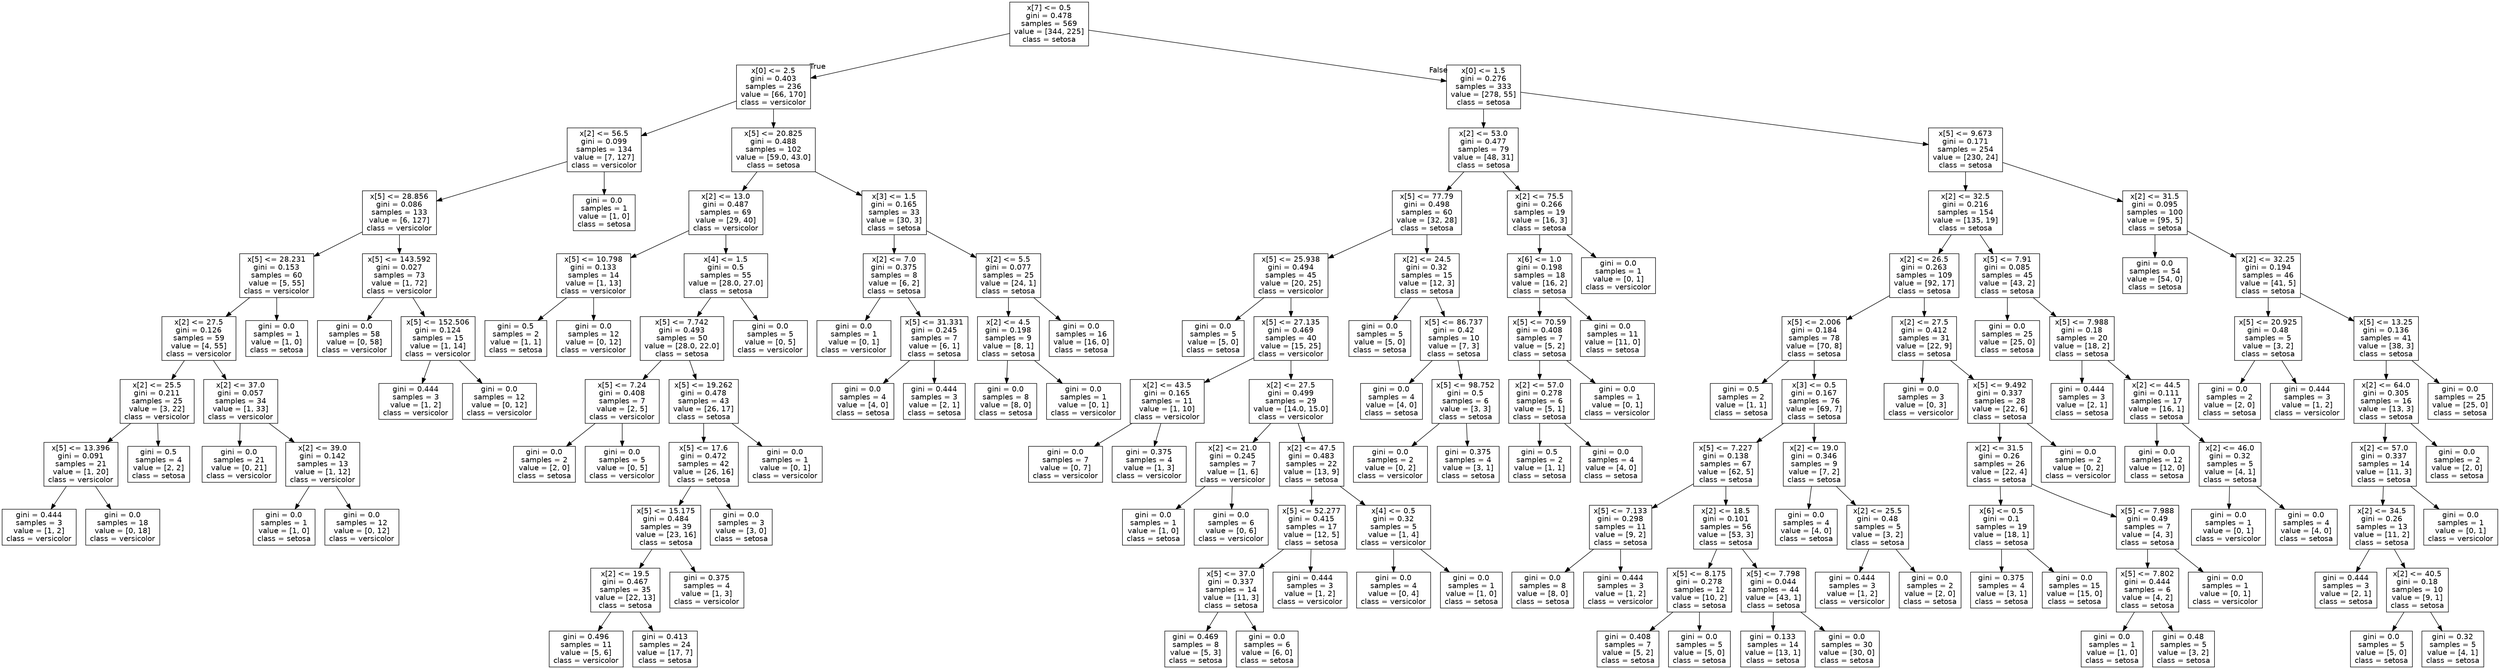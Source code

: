 digraph Tree {
node [shape=box, fontname="helvetica"] ;
edge [fontname="helvetica"] ;
0 [label="x[7] <= 0.5\ngini = 0.478\nsamples = 569\nvalue = [344, 225]\nclass = setosa"] ;
1 [label="x[0] <= 2.5\ngini = 0.403\nsamples = 236\nvalue = [66, 170]\nclass = versicolor"] ;
0 -> 1 [labeldistance=2.5, labelangle=45, headlabel="True"] ;
2 [label="x[2] <= 56.5\ngini = 0.099\nsamples = 134\nvalue = [7, 127]\nclass = versicolor"] ;
1 -> 2 ;
3 [label="x[5] <= 28.856\ngini = 0.086\nsamples = 133\nvalue = [6, 127]\nclass = versicolor"] ;
2 -> 3 ;
4 [label="x[5] <= 28.231\ngini = 0.153\nsamples = 60\nvalue = [5, 55]\nclass = versicolor"] ;
3 -> 4 ;
5 [label="x[2] <= 27.5\ngini = 0.126\nsamples = 59\nvalue = [4, 55]\nclass = versicolor"] ;
4 -> 5 ;
6 [label="x[2] <= 25.5\ngini = 0.211\nsamples = 25\nvalue = [3, 22]\nclass = versicolor"] ;
5 -> 6 ;
7 [label="x[5] <= 13.396\ngini = 0.091\nsamples = 21\nvalue = [1, 20]\nclass = versicolor"] ;
6 -> 7 ;
8 [label="gini = 0.444\nsamples = 3\nvalue = [1, 2]\nclass = versicolor"] ;
7 -> 8 ;
9 [label="gini = 0.0\nsamples = 18\nvalue = [0, 18]\nclass = versicolor"] ;
7 -> 9 ;
10 [label="gini = 0.5\nsamples = 4\nvalue = [2, 2]\nclass = setosa"] ;
6 -> 10 ;
11 [label="x[2] <= 37.0\ngini = 0.057\nsamples = 34\nvalue = [1, 33]\nclass = versicolor"] ;
5 -> 11 ;
12 [label="gini = 0.0\nsamples = 21\nvalue = [0, 21]\nclass = versicolor"] ;
11 -> 12 ;
13 [label="x[2] <= 39.0\ngini = 0.142\nsamples = 13\nvalue = [1, 12]\nclass = versicolor"] ;
11 -> 13 ;
14 [label="gini = 0.0\nsamples = 1\nvalue = [1, 0]\nclass = setosa"] ;
13 -> 14 ;
15 [label="gini = 0.0\nsamples = 12\nvalue = [0, 12]\nclass = versicolor"] ;
13 -> 15 ;
16 [label="gini = 0.0\nsamples = 1\nvalue = [1, 0]\nclass = setosa"] ;
4 -> 16 ;
17 [label="x[5] <= 143.592\ngini = 0.027\nsamples = 73\nvalue = [1, 72]\nclass = versicolor"] ;
3 -> 17 ;
18 [label="gini = 0.0\nsamples = 58\nvalue = [0, 58]\nclass = versicolor"] ;
17 -> 18 ;
19 [label="x[5] <= 152.506\ngini = 0.124\nsamples = 15\nvalue = [1, 14]\nclass = versicolor"] ;
17 -> 19 ;
20 [label="gini = 0.444\nsamples = 3\nvalue = [1, 2]\nclass = versicolor"] ;
19 -> 20 ;
21 [label="gini = 0.0\nsamples = 12\nvalue = [0, 12]\nclass = versicolor"] ;
19 -> 21 ;
22 [label="gini = 0.0\nsamples = 1\nvalue = [1, 0]\nclass = setosa"] ;
2 -> 22 ;
23 [label="x[5] <= 20.825\ngini = 0.488\nsamples = 102\nvalue = [59.0, 43.0]\nclass = setosa"] ;
1 -> 23 ;
24 [label="x[2] <= 13.0\ngini = 0.487\nsamples = 69\nvalue = [29, 40]\nclass = versicolor"] ;
23 -> 24 ;
25 [label="x[5] <= 10.798\ngini = 0.133\nsamples = 14\nvalue = [1, 13]\nclass = versicolor"] ;
24 -> 25 ;
26 [label="gini = 0.5\nsamples = 2\nvalue = [1, 1]\nclass = setosa"] ;
25 -> 26 ;
27 [label="gini = 0.0\nsamples = 12\nvalue = [0, 12]\nclass = versicolor"] ;
25 -> 27 ;
28 [label="x[4] <= 1.5\ngini = 0.5\nsamples = 55\nvalue = [28.0, 27.0]\nclass = setosa"] ;
24 -> 28 ;
29 [label="x[5] <= 7.742\ngini = 0.493\nsamples = 50\nvalue = [28.0, 22.0]\nclass = setosa"] ;
28 -> 29 ;
30 [label="x[5] <= 7.24\ngini = 0.408\nsamples = 7\nvalue = [2, 5]\nclass = versicolor"] ;
29 -> 30 ;
31 [label="gini = 0.0\nsamples = 2\nvalue = [2, 0]\nclass = setosa"] ;
30 -> 31 ;
32 [label="gini = 0.0\nsamples = 5\nvalue = [0, 5]\nclass = versicolor"] ;
30 -> 32 ;
33 [label="x[5] <= 19.262\ngini = 0.478\nsamples = 43\nvalue = [26, 17]\nclass = setosa"] ;
29 -> 33 ;
34 [label="x[5] <= 17.6\ngini = 0.472\nsamples = 42\nvalue = [26, 16]\nclass = setosa"] ;
33 -> 34 ;
35 [label="x[5] <= 15.175\ngini = 0.484\nsamples = 39\nvalue = [23, 16]\nclass = setosa"] ;
34 -> 35 ;
36 [label="x[2] <= 19.5\ngini = 0.467\nsamples = 35\nvalue = [22, 13]\nclass = setosa"] ;
35 -> 36 ;
37 [label="gini = 0.496\nsamples = 11\nvalue = [5, 6]\nclass = versicolor"] ;
36 -> 37 ;
38 [label="gini = 0.413\nsamples = 24\nvalue = [17, 7]\nclass = setosa"] ;
36 -> 38 ;
39 [label="gini = 0.375\nsamples = 4\nvalue = [1, 3]\nclass = versicolor"] ;
35 -> 39 ;
40 [label="gini = 0.0\nsamples = 3\nvalue = [3, 0]\nclass = setosa"] ;
34 -> 40 ;
41 [label="gini = 0.0\nsamples = 1\nvalue = [0, 1]\nclass = versicolor"] ;
33 -> 41 ;
42 [label="gini = 0.0\nsamples = 5\nvalue = [0, 5]\nclass = versicolor"] ;
28 -> 42 ;
43 [label="x[3] <= 1.5\ngini = 0.165\nsamples = 33\nvalue = [30, 3]\nclass = setosa"] ;
23 -> 43 ;
44 [label="x[2] <= 7.0\ngini = 0.375\nsamples = 8\nvalue = [6, 2]\nclass = setosa"] ;
43 -> 44 ;
45 [label="gini = 0.0\nsamples = 1\nvalue = [0, 1]\nclass = versicolor"] ;
44 -> 45 ;
46 [label="x[5] <= 31.331\ngini = 0.245\nsamples = 7\nvalue = [6, 1]\nclass = setosa"] ;
44 -> 46 ;
47 [label="gini = 0.0\nsamples = 4\nvalue = [4, 0]\nclass = setosa"] ;
46 -> 47 ;
48 [label="gini = 0.444\nsamples = 3\nvalue = [2, 1]\nclass = setosa"] ;
46 -> 48 ;
49 [label="x[2] <= 5.5\ngini = 0.077\nsamples = 25\nvalue = [24, 1]\nclass = setosa"] ;
43 -> 49 ;
50 [label="x[2] <= 4.5\ngini = 0.198\nsamples = 9\nvalue = [8, 1]\nclass = setosa"] ;
49 -> 50 ;
51 [label="gini = 0.0\nsamples = 8\nvalue = [8, 0]\nclass = setosa"] ;
50 -> 51 ;
52 [label="gini = 0.0\nsamples = 1\nvalue = [0, 1]\nclass = versicolor"] ;
50 -> 52 ;
53 [label="gini = 0.0\nsamples = 16\nvalue = [16, 0]\nclass = setosa"] ;
49 -> 53 ;
54 [label="x[0] <= 1.5\ngini = 0.276\nsamples = 333\nvalue = [278, 55]\nclass = setosa"] ;
0 -> 54 [labeldistance=2.5, labelangle=-45, headlabel="False"] ;
55 [label="x[2] <= 53.0\ngini = 0.477\nsamples = 79\nvalue = [48, 31]\nclass = setosa"] ;
54 -> 55 ;
56 [label="x[5] <= 77.79\ngini = 0.498\nsamples = 60\nvalue = [32, 28]\nclass = setosa"] ;
55 -> 56 ;
57 [label="x[5] <= 25.938\ngini = 0.494\nsamples = 45\nvalue = [20, 25]\nclass = versicolor"] ;
56 -> 57 ;
58 [label="gini = 0.0\nsamples = 5\nvalue = [5, 0]\nclass = setosa"] ;
57 -> 58 ;
59 [label="x[5] <= 27.135\ngini = 0.469\nsamples = 40\nvalue = [15, 25]\nclass = versicolor"] ;
57 -> 59 ;
60 [label="x[2] <= 43.5\ngini = 0.165\nsamples = 11\nvalue = [1, 10]\nclass = versicolor"] ;
59 -> 60 ;
61 [label="gini = 0.0\nsamples = 7\nvalue = [0, 7]\nclass = versicolor"] ;
60 -> 61 ;
62 [label="gini = 0.375\nsamples = 4\nvalue = [1, 3]\nclass = versicolor"] ;
60 -> 62 ;
63 [label="x[2] <= 27.5\ngini = 0.499\nsamples = 29\nvalue = [14.0, 15.0]\nclass = versicolor"] ;
59 -> 63 ;
64 [label="x[2] <= 21.0\ngini = 0.245\nsamples = 7\nvalue = [1, 6]\nclass = versicolor"] ;
63 -> 64 ;
65 [label="gini = 0.0\nsamples = 1\nvalue = [1, 0]\nclass = setosa"] ;
64 -> 65 ;
66 [label="gini = 0.0\nsamples = 6\nvalue = [0, 6]\nclass = versicolor"] ;
64 -> 66 ;
67 [label="x[2] <= 47.5\ngini = 0.483\nsamples = 22\nvalue = [13, 9]\nclass = setosa"] ;
63 -> 67 ;
68 [label="x[5] <= 52.277\ngini = 0.415\nsamples = 17\nvalue = [12, 5]\nclass = setosa"] ;
67 -> 68 ;
69 [label="x[5] <= 37.0\ngini = 0.337\nsamples = 14\nvalue = [11, 3]\nclass = setosa"] ;
68 -> 69 ;
70 [label="gini = 0.469\nsamples = 8\nvalue = [5, 3]\nclass = setosa"] ;
69 -> 70 ;
71 [label="gini = 0.0\nsamples = 6\nvalue = [6, 0]\nclass = setosa"] ;
69 -> 71 ;
72 [label="gini = 0.444\nsamples = 3\nvalue = [1, 2]\nclass = versicolor"] ;
68 -> 72 ;
73 [label="x[4] <= 0.5\ngini = 0.32\nsamples = 5\nvalue = [1, 4]\nclass = versicolor"] ;
67 -> 73 ;
74 [label="gini = 0.0\nsamples = 4\nvalue = [0, 4]\nclass = versicolor"] ;
73 -> 74 ;
75 [label="gini = 0.0\nsamples = 1\nvalue = [1, 0]\nclass = setosa"] ;
73 -> 75 ;
76 [label="x[2] <= 24.5\ngini = 0.32\nsamples = 15\nvalue = [12, 3]\nclass = setosa"] ;
56 -> 76 ;
77 [label="gini = 0.0\nsamples = 5\nvalue = [5, 0]\nclass = setosa"] ;
76 -> 77 ;
78 [label="x[5] <= 86.737\ngini = 0.42\nsamples = 10\nvalue = [7, 3]\nclass = setosa"] ;
76 -> 78 ;
79 [label="gini = 0.0\nsamples = 4\nvalue = [4, 0]\nclass = setosa"] ;
78 -> 79 ;
80 [label="x[5] <= 98.752\ngini = 0.5\nsamples = 6\nvalue = [3, 3]\nclass = setosa"] ;
78 -> 80 ;
81 [label="gini = 0.0\nsamples = 2\nvalue = [0, 2]\nclass = versicolor"] ;
80 -> 81 ;
82 [label="gini = 0.375\nsamples = 4\nvalue = [3, 1]\nclass = setosa"] ;
80 -> 82 ;
83 [label="x[2] <= 75.5\ngini = 0.266\nsamples = 19\nvalue = [16, 3]\nclass = setosa"] ;
55 -> 83 ;
84 [label="x[6] <= 1.0\ngini = 0.198\nsamples = 18\nvalue = [16, 2]\nclass = setosa"] ;
83 -> 84 ;
85 [label="x[5] <= 70.59\ngini = 0.408\nsamples = 7\nvalue = [5, 2]\nclass = setosa"] ;
84 -> 85 ;
86 [label="x[2] <= 57.0\ngini = 0.278\nsamples = 6\nvalue = [5, 1]\nclass = setosa"] ;
85 -> 86 ;
87 [label="gini = 0.5\nsamples = 2\nvalue = [1, 1]\nclass = setosa"] ;
86 -> 87 ;
88 [label="gini = 0.0\nsamples = 4\nvalue = [4, 0]\nclass = setosa"] ;
86 -> 88 ;
89 [label="gini = 0.0\nsamples = 1\nvalue = [0, 1]\nclass = versicolor"] ;
85 -> 89 ;
90 [label="gini = 0.0\nsamples = 11\nvalue = [11, 0]\nclass = setosa"] ;
84 -> 90 ;
91 [label="gini = 0.0\nsamples = 1\nvalue = [0, 1]\nclass = versicolor"] ;
83 -> 91 ;
92 [label="x[5] <= 9.673\ngini = 0.171\nsamples = 254\nvalue = [230, 24]\nclass = setosa"] ;
54 -> 92 ;
93 [label="x[2] <= 32.5\ngini = 0.216\nsamples = 154\nvalue = [135, 19]\nclass = setosa"] ;
92 -> 93 ;
94 [label="x[2] <= 26.5\ngini = 0.263\nsamples = 109\nvalue = [92, 17]\nclass = setosa"] ;
93 -> 94 ;
95 [label="x[5] <= 2.006\ngini = 0.184\nsamples = 78\nvalue = [70, 8]\nclass = setosa"] ;
94 -> 95 ;
96 [label="gini = 0.5\nsamples = 2\nvalue = [1, 1]\nclass = setosa"] ;
95 -> 96 ;
97 [label="x[3] <= 0.5\ngini = 0.167\nsamples = 76\nvalue = [69, 7]\nclass = setosa"] ;
95 -> 97 ;
98 [label="x[5] <= 7.227\ngini = 0.138\nsamples = 67\nvalue = [62, 5]\nclass = setosa"] ;
97 -> 98 ;
99 [label="x[5] <= 7.133\ngini = 0.298\nsamples = 11\nvalue = [9, 2]\nclass = setosa"] ;
98 -> 99 ;
100 [label="gini = 0.0\nsamples = 8\nvalue = [8, 0]\nclass = setosa"] ;
99 -> 100 ;
101 [label="gini = 0.444\nsamples = 3\nvalue = [1, 2]\nclass = versicolor"] ;
99 -> 101 ;
102 [label="x[2] <= 18.5\ngini = 0.101\nsamples = 56\nvalue = [53, 3]\nclass = setosa"] ;
98 -> 102 ;
103 [label="x[5] <= 8.175\ngini = 0.278\nsamples = 12\nvalue = [10, 2]\nclass = setosa"] ;
102 -> 103 ;
104 [label="gini = 0.408\nsamples = 7\nvalue = [5, 2]\nclass = setosa"] ;
103 -> 104 ;
105 [label="gini = 0.0\nsamples = 5\nvalue = [5, 0]\nclass = setosa"] ;
103 -> 105 ;
106 [label="x[5] <= 7.798\ngini = 0.044\nsamples = 44\nvalue = [43, 1]\nclass = setosa"] ;
102 -> 106 ;
107 [label="gini = 0.133\nsamples = 14\nvalue = [13, 1]\nclass = setosa"] ;
106 -> 107 ;
108 [label="gini = 0.0\nsamples = 30\nvalue = [30, 0]\nclass = setosa"] ;
106 -> 108 ;
109 [label="x[2] <= 19.0\ngini = 0.346\nsamples = 9\nvalue = [7, 2]\nclass = setosa"] ;
97 -> 109 ;
110 [label="gini = 0.0\nsamples = 4\nvalue = [4, 0]\nclass = setosa"] ;
109 -> 110 ;
111 [label="x[2] <= 25.5\ngini = 0.48\nsamples = 5\nvalue = [3, 2]\nclass = setosa"] ;
109 -> 111 ;
112 [label="gini = 0.444\nsamples = 3\nvalue = [1, 2]\nclass = versicolor"] ;
111 -> 112 ;
113 [label="gini = 0.0\nsamples = 2\nvalue = [2, 0]\nclass = setosa"] ;
111 -> 113 ;
114 [label="x[2] <= 27.5\ngini = 0.412\nsamples = 31\nvalue = [22, 9]\nclass = setosa"] ;
94 -> 114 ;
115 [label="gini = 0.0\nsamples = 3\nvalue = [0, 3]\nclass = versicolor"] ;
114 -> 115 ;
116 [label="x[5] <= 9.492\ngini = 0.337\nsamples = 28\nvalue = [22, 6]\nclass = setosa"] ;
114 -> 116 ;
117 [label="x[2] <= 31.5\ngini = 0.26\nsamples = 26\nvalue = [22, 4]\nclass = setosa"] ;
116 -> 117 ;
118 [label="x[6] <= 0.5\ngini = 0.1\nsamples = 19\nvalue = [18, 1]\nclass = setosa"] ;
117 -> 118 ;
119 [label="gini = 0.375\nsamples = 4\nvalue = [3, 1]\nclass = setosa"] ;
118 -> 119 ;
120 [label="gini = 0.0\nsamples = 15\nvalue = [15, 0]\nclass = setosa"] ;
118 -> 120 ;
121 [label="x[5] <= 7.988\ngini = 0.49\nsamples = 7\nvalue = [4, 3]\nclass = setosa"] ;
117 -> 121 ;
122 [label="x[5] <= 7.802\ngini = 0.444\nsamples = 6\nvalue = [4, 2]\nclass = setosa"] ;
121 -> 122 ;
123 [label="gini = 0.0\nsamples = 1\nvalue = [1, 0]\nclass = setosa"] ;
122 -> 123 ;
124 [label="gini = 0.48\nsamples = 5\nvalue = [3, 2]\nclass = setosa"] ;
122 -> 124 ;
125 [label="gini = 0.0\nsamples = 1\nvalue = [0, 1]\nclass = versicolor"] ;
121 -> 125 ;
126 [label="gini = 0.0\nsamples = 2\nvalue = [0, 2]\nclass = versicolor"] ;
116 -> 126 ;
127 [label="x[5] <= 7.91\ngini = 0.085\nsamples = 45\nvalue = [43, 2]\nclass = setosa"] ;
93 -> 127 ;
128 [label="gini = 0.0\nsamples = 25\nvalue = [25, 0]\nclass = setosa"] ;
127 -> 128 ;
129 [label="x[5] <= 7.988\ngini = 0.18\nsamples = 20\nvalue = [18, 2]\nclass = setosa"] ;
127 -> 129 ;
130 [label="gini = 0.444\nsamples = 3\nvalue = [2, 1]\nclass = setosa"] ;
129 -> 130 ;
131 [label="x[2] <= 44.5\ngini = 0.111\nsamples = 17\nvalue = [16, 1]\nclass = setosa"] ;
129 -> 131 ;
132 [label="gini = 0.0\nsamples = 12\nvalue = [12, 0]\nclass = setosa"] ;
131 -> 132 ;
133 [label="x[2] <= 46.0\ngini = 0.32\nsamples = 5\nvalue = [4, 1]\nclass = setosa"] ;
131 -> 133 ;
134 [label="gini = 0.0\nsamples = 1\nvalue = [0, 1]\nclass = versicolor"] ;
133 -> 134 ;
135 [label="gini = 0.0\nsamples = 4\nvalue = [4, 0]\nclass = setosa"] ;
133 -> 135 ;
136 [label="x[2] <= 31.5\ngini = 0.095\nsamples = 100\nvalue = [95, 5]\nclass = setosa"] ;
92 -> 136 ;
137 [label="gini = 0.0\nsamples = 54\nvalue = [54, 0]\nclass = setosa"] ;
136 -> 137 ;
138 [label="x[2] <= 32.25\ngini = 0.194\nsamples = 46\nvalue = [41, 5]\nclass = setosa"] ;
136 -> 138 ;
139 [label="x[5] <= 20.925\ngini = 0.48\nsamples = 5\nvalue = [3, 2]\nclass = setosa"] ;
138 -> 139 ;
140 [label="gini = 0.0\nsamples = 2\nvalue = [2, 0]\nclass = setosa"] ;
139 -> 140 ;
141 [label="gini = 0.444\nsamples = 3\nvalue = [1, 2]\nclass = versicolor"] ;
139 -> 141 ;
142 [label="x[5] <= 13.25\ngini = 0.136\nsamples = 41\nvalue = [38, 3]\nclass = setosa"] ;
138 -> 142 ;
143 [label="x[2] <= 64.0\ngini = 0.305\nsamples = 16\nvalue = [13, 3]\nclass = setosa"] ;
142 -> 143 ;
144 [label="x[2] <= 57.0\ngini = 0.337\nsamples = 14\nvalue = [11, 3]\nclass = setosa"] ;
143 -> 144 ;
145 [label="x[2] <= 34.5\ngini = 0.26\nsamples = 13\nvalue = [11, 2]\nclass = setosa"] ;
144 -> 145 ;
146 [label="gini = 0.444\nsamples = 3\nvalue = [2, 1]\nclass = setosa"] ;
145 -> 146 ;
147 [label="x[2] <= 40.5\ngini = 0.18\nsamples = 10\nvalue = [9, 1]\nclass = setosa"] ;
145 -> 147 ;
148 [label="gini = 0.0\nsamples = 5\nvalue = [5, 0]\nclass = setosa"] ;
147 -> 148 ;
149 [label="gini = 0.32\nsamples = 5\nvalue = [4, 1]\nclass = setosa"] ;
147 -> 149 ;
150 [label="gini = 0.0\nsamples = 1\nvalue = [0, 1]\nclass = versicolor"] ;
144 -> 150 ;
151 [label="gini = 0.0\nsamples = 2\nvalue = [2, 0]\nclass = setosa"] ;
143 -> 151 ;
152 [label="gini = 0.0\nsamples = 25\nvalue = [25, 0]\nclass = setosa"] ;
142 -> 152 ;
}